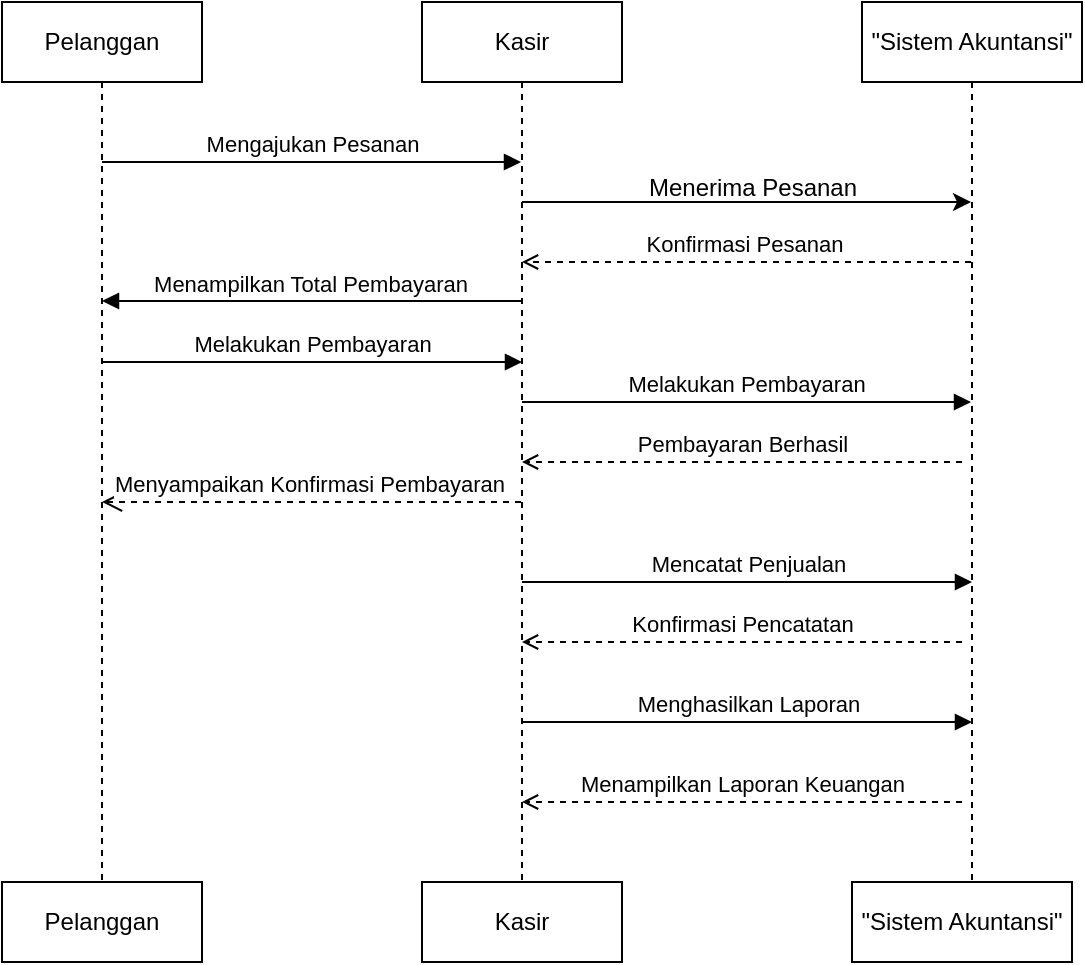 <mxfile version="24.7.17">
  <diagram name="Page-1" id="2YBvvXClWsGukQMizWep">
    <mxGraphModel grid="1" page="1" gridSize="10" guides="1" tooltips="1" connect="1" arrows="1" fold="1" pageScale="1" pageWidth="850" pageHeight="1100" math="0" shadow="0">
      <root>
        <mxCell id="0" />
        <mxCell id="1" parent="0" />
        <mxCell id="aM9ryv3xv72pqoxQDRHE-1" value="Pelanggan" style="shape=umlLifeline;perimeter=lifelinePerimeter;whiteSpace=wrap;html=1;container=0;dropTarget=0;collapsible=0;recursiveResize=0;outlineConnect=0;portConstraint=eastwest;newEdgeStyle={&quot;edgeStyle&quot;:&quot;elbowEdgeStyle&quot;,&quot;elbow&quot;:&quot;vertical&quot;,&quot;curved&quot;:0,&quot;rounded&quot;:0};movable=1;resizable=1;rotatable=1;deletable=1;editable=1;locked=0;connectable=1;" vertex="1" parent="1">
          <mxGeometry x="40" y="40" width="100" height="440" as="geometry" />
        </mxCell>
        <mxCell id="4WwGZsH3jUNIRJm6gG6O-7" style="edgeStyle=elbowEdgeStyle;rounded=0;orthogonalLoop=1;jettySize=auto;html=1;elbow=vertical;curved=0;" edge="1" parent="1" source="aM9ryv3xv72pqoxQDRHE-5" target="4WwGZsH3jUNIRJm6gG6O-12">
          <mxGeometry relative="1" as="geometry">
            <mxPoint x="490" y="140" as="targetPoint" />
            <Array as="points">
              <mxPoint x="460" y="140" />
            </Array>
          </mxGeometry>
        </mxCell>
        <mxCell id="aM9ryv3xv72pqoxQDRHE-5" value="Kasir" style="shape=umlLifeline;perimeter=lifelinePerimeter;whiteSpace=wrap;html=1;container=0;dropTarget=0;collapsible=0;recursiveResize=0;outlineConnect=0;portConstraint=eastwest;newEdgeStyle={&quot;edgeStyle&quot;:&quot;elbowEdgeStyle&quot;,&quot;elbow&quot;:&quot;vertical&quot;,&quot;curved&quot;:0,&quot;rounded&quot;:0};" vertex="1" parent="1">
          <mxGeometry x="250" y="40" width="100" height="440" as="geometry" />
        </mxCell>
        <mxCell id="aM9ryv3xv72pqoxQDRHE-7" value="Mengajukan Pesanan" style="html=1;verticalAlign=bottom;endArrow=block;edgeStyle=elbowEdgeStyle;elbow=vertical;curved=0;rounded=0;" edge="1" parent="1" source="aM9ryv3xv72pqoxQDRHE-1" target="aM9ryv3xv72pqoxQDRHE-5">
          <mxGeometry relative="1" as="geometry">
            <mxPoint x="110" y="120" as="sourcePoint" />
            <Array as="points">
              <mxPoint x="195" y="120" />
            </Array>
            <mxPoint x="280" y="120" as="targetPoint" />
          </mxGeometry>
        </mxCell>
        <mxCell id="aM9ryv3xv72pqoxQDRHE-8" value="Menyampaikan Konfirmasi Pembayaran&amp;nbsp;" style="html=1;verticalAlign=bottom;endArrow=open;dashed=1;endSize=8;edgeStyle=elbowEdgeStyle;elbow=vertical;curved=0;rounded=0;" edge="1" parent="1" source="aM9ryv3xv72pqoxQDRHE-5" target="aM9ryv3xv72pqoxQDRHE-1">
          <mxGeometry relative="1" as="geometry">
            <mxPoint x="110" y="290" as="targetPoint" />
            <Array as="points">
              <mxPoint x="205" y="290" />
            </Array>
            <mxPoint x="280" y="290" as="sourcePoint" />
          </mxGeometry>
        </mxCell>
        <mxCell id="aM9ryv3xv72pqoxQDRHE-9" value="Menampilkan Total Pembayaran" style="html=1;verticalAlign=bottom;endArrow=block;edgeStyle=elbowEdgeStyle;elbow=horizontal;curved=0;rounded=0;" edge="1" parent="1" source="aM9ryv3xv72pqoxQDRHE-5" target="aM9ryv3xv72pqoxQDRHE-1">
          <mxGeometry x="0.006" relative="1" as="geometry">
            <mxPoint x="275" y="189.5" as="sourcePoint" />
            <Array as="points">
              <mxPoint x="200" y="189.5" />
            </Array>
            <mxPoint x="110" y="189.5" as="targetPoint" />
            <mxPoint as="offset" />
          </mxGeometry>
        </mxCell>
        <mxCell id="4WwGZsH3jUNIRJm6gG6O-4" value="Kasir" style="rounded=0;whiteSpace=wrap;html=1;" vertex="1" parent="1">
          <mxGeometry x="250" y="480" width="100" height="40" as="geometry" />
        </mxCell>
        <mxCell id="4WwGZsH3jUNIRJm6gG6O-5" value="Pelanggan" style="rounded=0;whiteSpace=wrap;html=1;" vertex="1" parent="1">
          <mxGeometry x="40" y="480" width="100" height="40" as="geometry" />
        </mxCell>
        <mxCell id="4WwGZsH3jUNIRJm6gG6O-9" value="Konfirmasi Pesanan" style="html=1;verticalAlign=bottom;endArrow=open;dashed=1;elbow=vertical;rounded=0;" edge="1" parent="1" source="4WwGZsH3jUNIRJm6gG6O-12" target="aM9ryv3xv72pqoxQDRHE-5">
          <mxGeometry x="0.018" relative="1" as="geometry">
            <mxPoint x="507" y="220" as="targetPoint" />
            <mxPoint x="480" y="170" as="sourcePoint" />
            <Array as="points">
              <mxPoint x="470" y="170" />
            </Array>
            <mxPoint x="1" as="offset" />
          </mxGeometry>
        </mxCell>
        <mxCell id="4WwGZsH3jUNIRJm6gG6O-10" value="Melakukan Pembayaran" style="html=1;verticalAlign=bottom;endArrow=block;edgeStyle=elbowEdgeStyle;elbow=vertical;curved=0;rounded=0;" edge="1" parent="1">
          <mxGeometry relative="1" as="geometry">
            <mxPoint x="90" y="220" as="sourcePoint" />
            <Array as="points">
              <mxPoint x="195" y="220" />
            </Array>
            <mxPoint x="300" y="220" as="targetPoint" />
          </mxGeometry>
        </mxCell>
        <mxCell id="4WwGZsH3jUNIRJm6gG6O-11" value="Menerima Pesanan" style="text;html=1;align=center;verticalAlign=middle;resizable=0;points=[];autosize=1;strokeColor=none;fillColor=none;" vertex="1" parent="1">
          <mxGeometry x="350" y="118" width="130" height="30" as="geometry" />
        </mxCell>
        <mxCell id="4WwGZsH3jUNIRJm6gG6O-12" value="&quot;Sistem Akuntansi&quot;" style="shape=umlLifeline;perimeter=lifelinePerimeter;whiteSpace=wrap;html=1;container=0;dropTarget=0;collapsible=0;recursiveResize=0;outlineConnect=0;portConstraint=eastwest;newEdgeStyle={&quot;edgeStyle&quot;:&quot;elbowEdgeStyle&quot;,&quot;elbow&quot;:&quot;vertical&quot;,&quot;curved&quot;:0,&quot;rounded&quot;:0};movable=1;resizable=1;rotatable=1;deletable=1;editable=1;locked=0;connectable=1;" vertex="1" parent="1">
          <mxGeometry x="470" y="40" width="110" height="440" as="geometry" />
        </mxCell>
        <mxCell id="4WwGZsH3jUNIRJm6gG6O-13" value="&quot;Sistem Akuntansi&quot;" style="rounded=0;whiteSpace=wrap;html=1;" vertex="1" parent="1">
          <mxGeometry x="465" y="480" width="110" height="40" as="geometry" />
        </mxCell>
        <mxCell id="4WwGZsH3jUNIRJm6gG6O-14" value="Melakukan Pembayaran" style="html=1;verticalAlign=bottom;endArrow=block;edgeStyle=elbowEdgeStyle;elbow=vertical;curved=0;rounded=0;" edge="1" parent="1" target="4WwGZsH3jUNIRJm6gG6O-12">
          <mxGeometry x="-0.002" relative="1" as="geometry">
            <mxPoint x="300" y="240" as="sourcePoint" />
            <Array as="points">
              <mxPoint x="405" y="240" />
            </Array>
            <mxPoint x="510" y="240" as="targetPoint" />
            <mxPoint as="offset" />
          </mxGeometry>
        </mxCell>
        <mxCell id="4WwGZsH3jUNIRJm6gG6O-15" value="Pembayaran Berhasil" style="html=1;verticalAlign=bottom;endArrow=open;dashed=1;elbow=vertical;rounded=0;" edge="1" parent="1">
          <mxGeometry relative="1" as="geometry">
            <mxPoint x="300" y="270" as="targetPoint" />
            <mxPoint x="520" y="270" as="sourcePoint" />
            <Array as="points">
              <mxPoint x="470" y="270" />
            </Array>
          </mxGeometry>
        </mxCell>
        <mxCell id="4WwGZsH3jUNIRJm6gG6O-17" value="Konfirmasi Pencatatan" style="html=1;verticalAlign=bottom;endArrow=open;dashed=1;elbow=vertical;rounded=0;" edge="1" parent="1">
          <mxGeometry relative="1" as="geometry">
            <mxPoint x="300" y="360" as="targetPoint" />
            <mxPoint x="520" y="360" as="sourcePoint" />
            <Array as="points">
              <mxPoint x="470" y="360" />
            </Array>
            <mxPoint as="offset" />
          </mxGeometry>
        </mxCell>
        <mxCell id="4WwGZsH3jUNIRJm6gG6O-18" value="Menampilkan Laporan Keuangan" style="html=1;verticalAlign=bottom;endArrow=open;dashed=1;elbow=vertical;rounded=0;" edge="1" parent="1">
          <mxGeometry relative="1" as="geometry">
            <mxPoint x="300" y="440" as="targetPoint" />
            <mxPoint x="520" y="440" as="sourcePoint" />
            <Array as="points">
              <mxPoint x="470" y="440" />
            </Array>
          </mxGeometry>
        </mxCell>
        <mxCell id="4WwGZsH3jUNIRJm6gG6O-19" value="Mencatat Penjualan" style="html=1;verticalAlign=bottom;endArrow=block;edgeStyle=elbowEdgeStyle;elbow=vertical;curved=0;rounded=0;" edge="1" parent="1">
          <mxGeometry relative="1" as="geometry">
            <mxPoint x="300" y="330" as="sourcePoint" />
            <Array as="points">
              <mxPoint x="405" y="330" />
            </Array>
            <mxPoint x="525" y="330" as="targetPoint" />
            <mxPoint as="offset" />
          </mxGeometry>
        </mxCell>
        <mxCell id="4WwGZsH3jUNIRJm6gG6O-20" value="Menghasilkan Laporan" style="html=1;verticalAlign=bottom;endArrow=block;edgeStyle=elbowEdgeStyle;elbow=vertical;curved=0;rounded=0;" edge="1" parent="1">
          <mxGeometry relative="1" as="geometry">
            <mxPoint x="300" y="400" as="sourcePoint" />
            <Array as="points">
              <mxPoint x="405" y="400" />
            </Array>
            <mxPoint x="525" y="400" as="targetPoint" />
            <mxPoint as="offset" />
          </mxGeometry>
        </mxCell>
      </root>
    </mxGraphModel>
  </diagram>
</mxfile>

